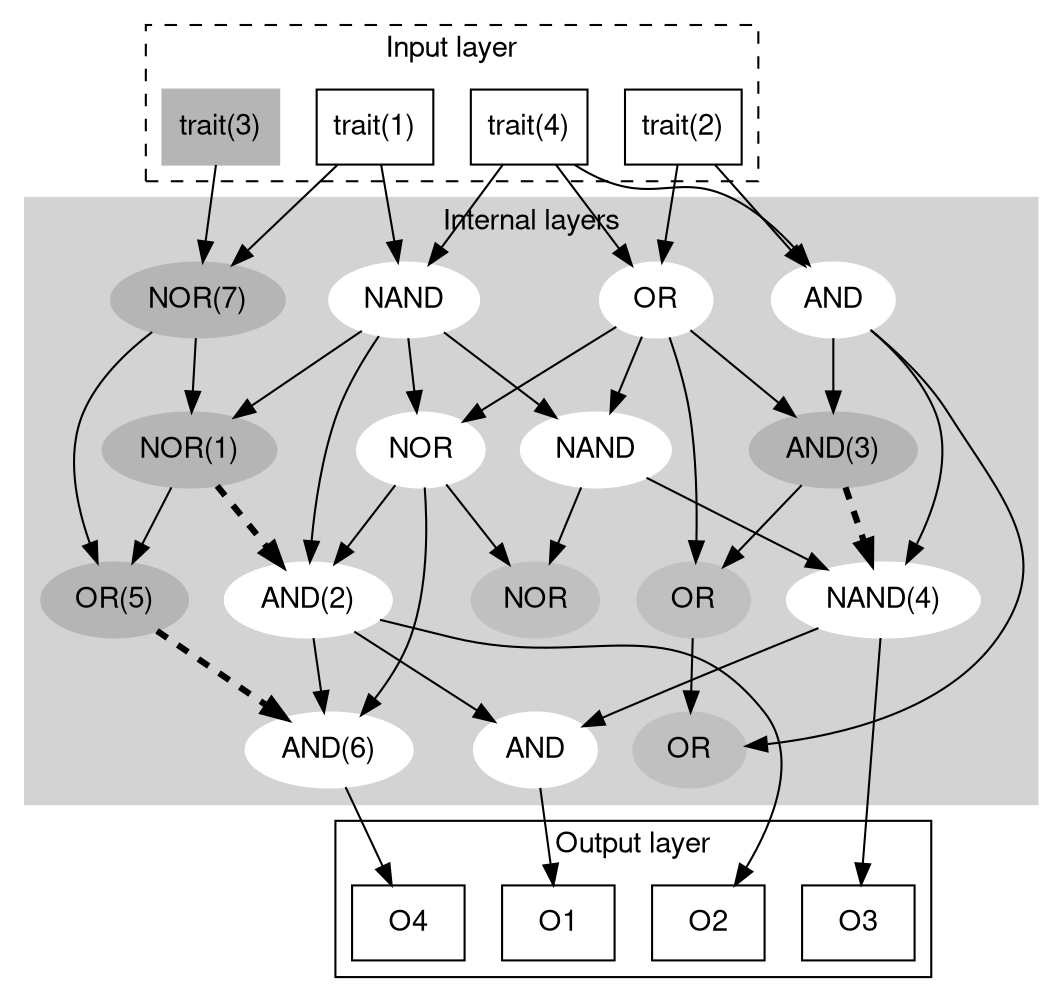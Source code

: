 digraph G {
	fontname="Helvetica,Arial,sans-serif"
	node [fontname="Helvetica,Arial,sans-serif"]
	edge [fontname="Helvetica,Arial,sans-serif"]
    subgraph cluster_0 {
        style=dashed;
        n04 [shape=box, label="trait(4)"];
        n03 [shape=box, label="trait(3)", style=filled, color="gray71"];
        n02 [shape=box, label="trait(2)"];
		n01 [shape=box, label="trait(1)"];
		label = "Input layer";
	}

	subgraph cluster_1 {
		style=filled;
		color=lightgrey;
		node [style=filled,color=white];
		n14 [label="NAND"];
		n13 [label="AND"];
		n11 [label="OR"];
		n12 [label="NOR(7)", style=filled, color="gray71"];
		
		n24 [label="NAND"];
		n23 [label="AND(3)", style=filled, color="gray71"];
		n21 [label="NOR(1)", style=filled, color="gray71"];
		n22 [label="NOR"];
		
		n34 [label="NAND(4)"];
		n33 [label="AND(2)"];
		n31 [label="OR", style=filled, color="gray"];
		n32 [label="OR(5)", style=filled, color="gray71"];
		
		n44 [label="AND"];
		n43 [label="AND(6)"];
		n41 [label="NOR", style=filled, color="gray"];
		n42 [label="OR", style=filled, color="gray"];
		
		n04  -> n14;
		n02 -> n11;
		n03 -> n12;
		
		
		n14 -> n22;
		n13 -> n23;
		n11 -> n24;
		n12 -> n21;
		
		n24 -> n34;
		n23 -> n31;
		n21 -> n32;
		n22 -> n33;
		n22 -> n41;
		n34 -> n44;
		n33 -> n43;
        n01 -> n12;
        n04 -> n13;
		n11 -> n23;
		n13 -> n34;
		n12 -> n32;
		n14 -> n21;
		n13 -> n42;
        n01 -> n14;
        n02 -> n13;
        n04 -> n11;
        n14 -> n24;
        n24 -> n41;
        n11 -> n22;
        n31 -> n42;
        n22 -> n43;
        n11 -> n31;
        n14 -> n33;
        
        n21 -> n33[style = dashed, penwidth=3];
        n23 -> n34[style = dashed, penwidth=3];
        n32 -> n43[style = dashed, penwidth=3];
		label = "Internal layers";
	}

    subgraph cluster_2 {
        n54 [shape=box, label="O1"];
        n53 [shape=box, label="O2"];
        n52 [shape=box, label="O3"];
		n51 [shape=box, label="O4"];
		n43 -> n51;
		n44 -> n54;
		n34 -> n52
		n33 -> n53;
		n33 -> n44;
		label = "Output layer";
	}
}